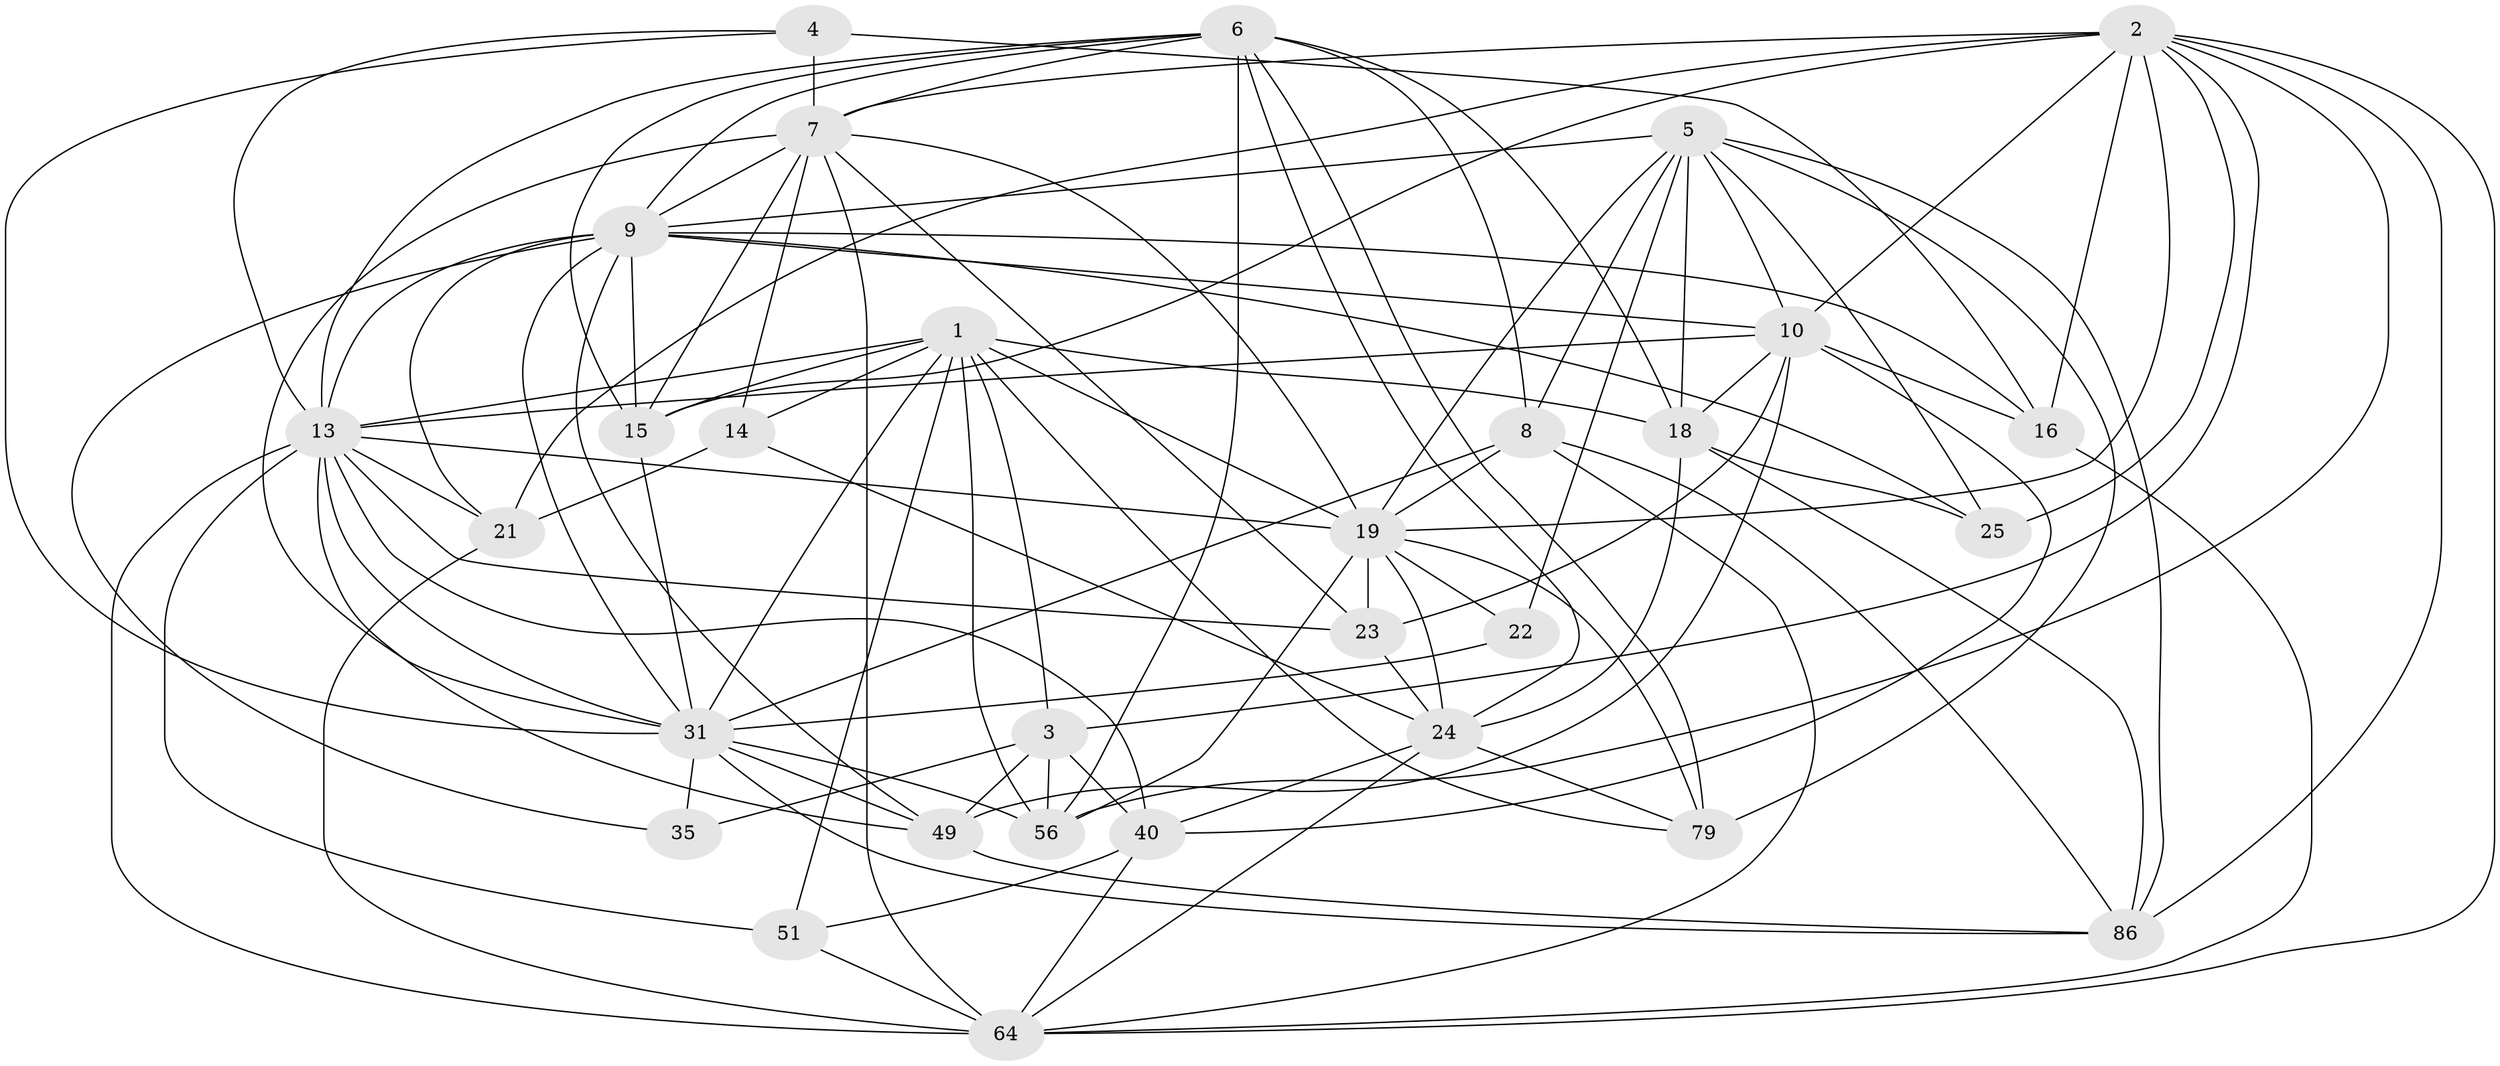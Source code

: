 // original degree distribution, {3: 0.3, 6: 0.14, 4: 0.33, 5: 0.12, 2: 0.09, 9: 0.01, 7: 0.01}
// Generated by graph-tools (version 1.1) at 2025/18/03/04/25 18:18:33]
// undirected, 30 vertices, 107 edges
graph export_dot {
graph [start="1"]
  node [color=gray90,style=filled];
  1 [super="+27+57+29"];
  2 [super="+38+20"];
  3 [super="+84"];
  4 [super="+88"];
  5 [super="+50"];
  6 [super="+65+71+82"];
  7 [super="+44+17"];
  8 [super="+12"];
  9 [super="+32+37+94+11"];
  10 [super="+30+60"];
  13 [super="+39+69+61"];
  14 [super="+83"];
  15 [super="+46+53"];
  16 [super="+58"];
  18 [super="+36"];
  19 [super="+26+33"];
  21 [super="+43"];
  22;
  23 [super="+91+62"];
  24 [super="+98+52"];
  25;
  31 [super="+75+42+47+34+74"];
  35;
  40 [super="+41"];
  49 [super="+90+80+92"];
  51;
  56 [super="+87"];
  64 [super="+96+76"];
  79;
  86 [super="+95"];
  1 -- 19;
  1 -- 51;
  1 -- 56;
  1 -- 14;
  1 -- 13;
  1 -- 79;
  1 -- 15;
  1 -- 31;
  1 -- 18;
  1 -- 3;
  2 -- 56;
  2 -- 64;
  2 -- 7 [weight=2];
  2 -- 10 [weight=2];
  2 -- 15;
  2 -- 19;
  2 -- 21;
  2 -- 86 [weight=2];
  2 -- 25;
  2 -- 16;
  2 -- 3;
  3 -- 35;
  3 -- 40;
  3 -- 49;
  3 -- 56;
  4 -- 31;
  4 -- 13;
  4 -- 16 [weight=2];
  4 -- 7;
  5 -- 9 [weight=2];
  5 -- 22;
  5 -- 25;
  5 -- 79;
  5 -- 86;
  5 -- 19;
  5 -- 10;
  5 -- 8;
  5 -- 18;
  6 -- 7;
  6 -- 8;
  6 -- 24 [weight=2];
  6 -- 56;
  6 -- 79;
  6 -- 15;
  6 -- 9;
  6 -- 18;
  6 -- 13 [weight=2];
  7 -- 9 [weight=2];
  7 -- 64 [weight=3];
  7 -- 14;
  7 -- 31;
  7 -- 19;
  7 -- 23;
  7 -- 15;
  8 -- 64;
  8 -- 19;
  8 -- 86;
  8 -- 31;
  9 -- 35;
  9 -- 21;
  9 -- 16;
  9 -- 25;
  9 -- 31;
  9 -- 13;
  9 -- 10;
  9 -- 49;
  9 -- 15;
  10 -- 40;
  10 -- 13 [weight=2];
  10 -- 23;
  10 -- 49;
  10 -- 16;
  10 -- 18;
  13 -- 40;
  13 -- 49;
  13 -- 19;
  13 -- 21;
  13 -- 23;
  13 -- 64;
  13 -- 51;
  13 -- 31;
  14 -- 21;
  14 -- 24;
  15 -- 31 [weight=2];
  16 -- 64 [weight=2];
  18 -- 25;
  18 -- 86;
  18 -- 24;
  19 -- 56;
  19 -- 24 [weight=2];
  19 -- 23 [weight=2];
  19 -- 22;
  19 -- 79;
  21 -- 64;
  22 -- 31;
  23 -- 24;
  24 -- 79;
  24 -- 40;
  24 -- 64;
  31 -- 49;
  31 -- 86 [weight=2];
  31 -- 56;
  31 -- 35;
  40 -- 51;
  40 -- 64;
  49 -- 86;
  51 -- 64;
}
